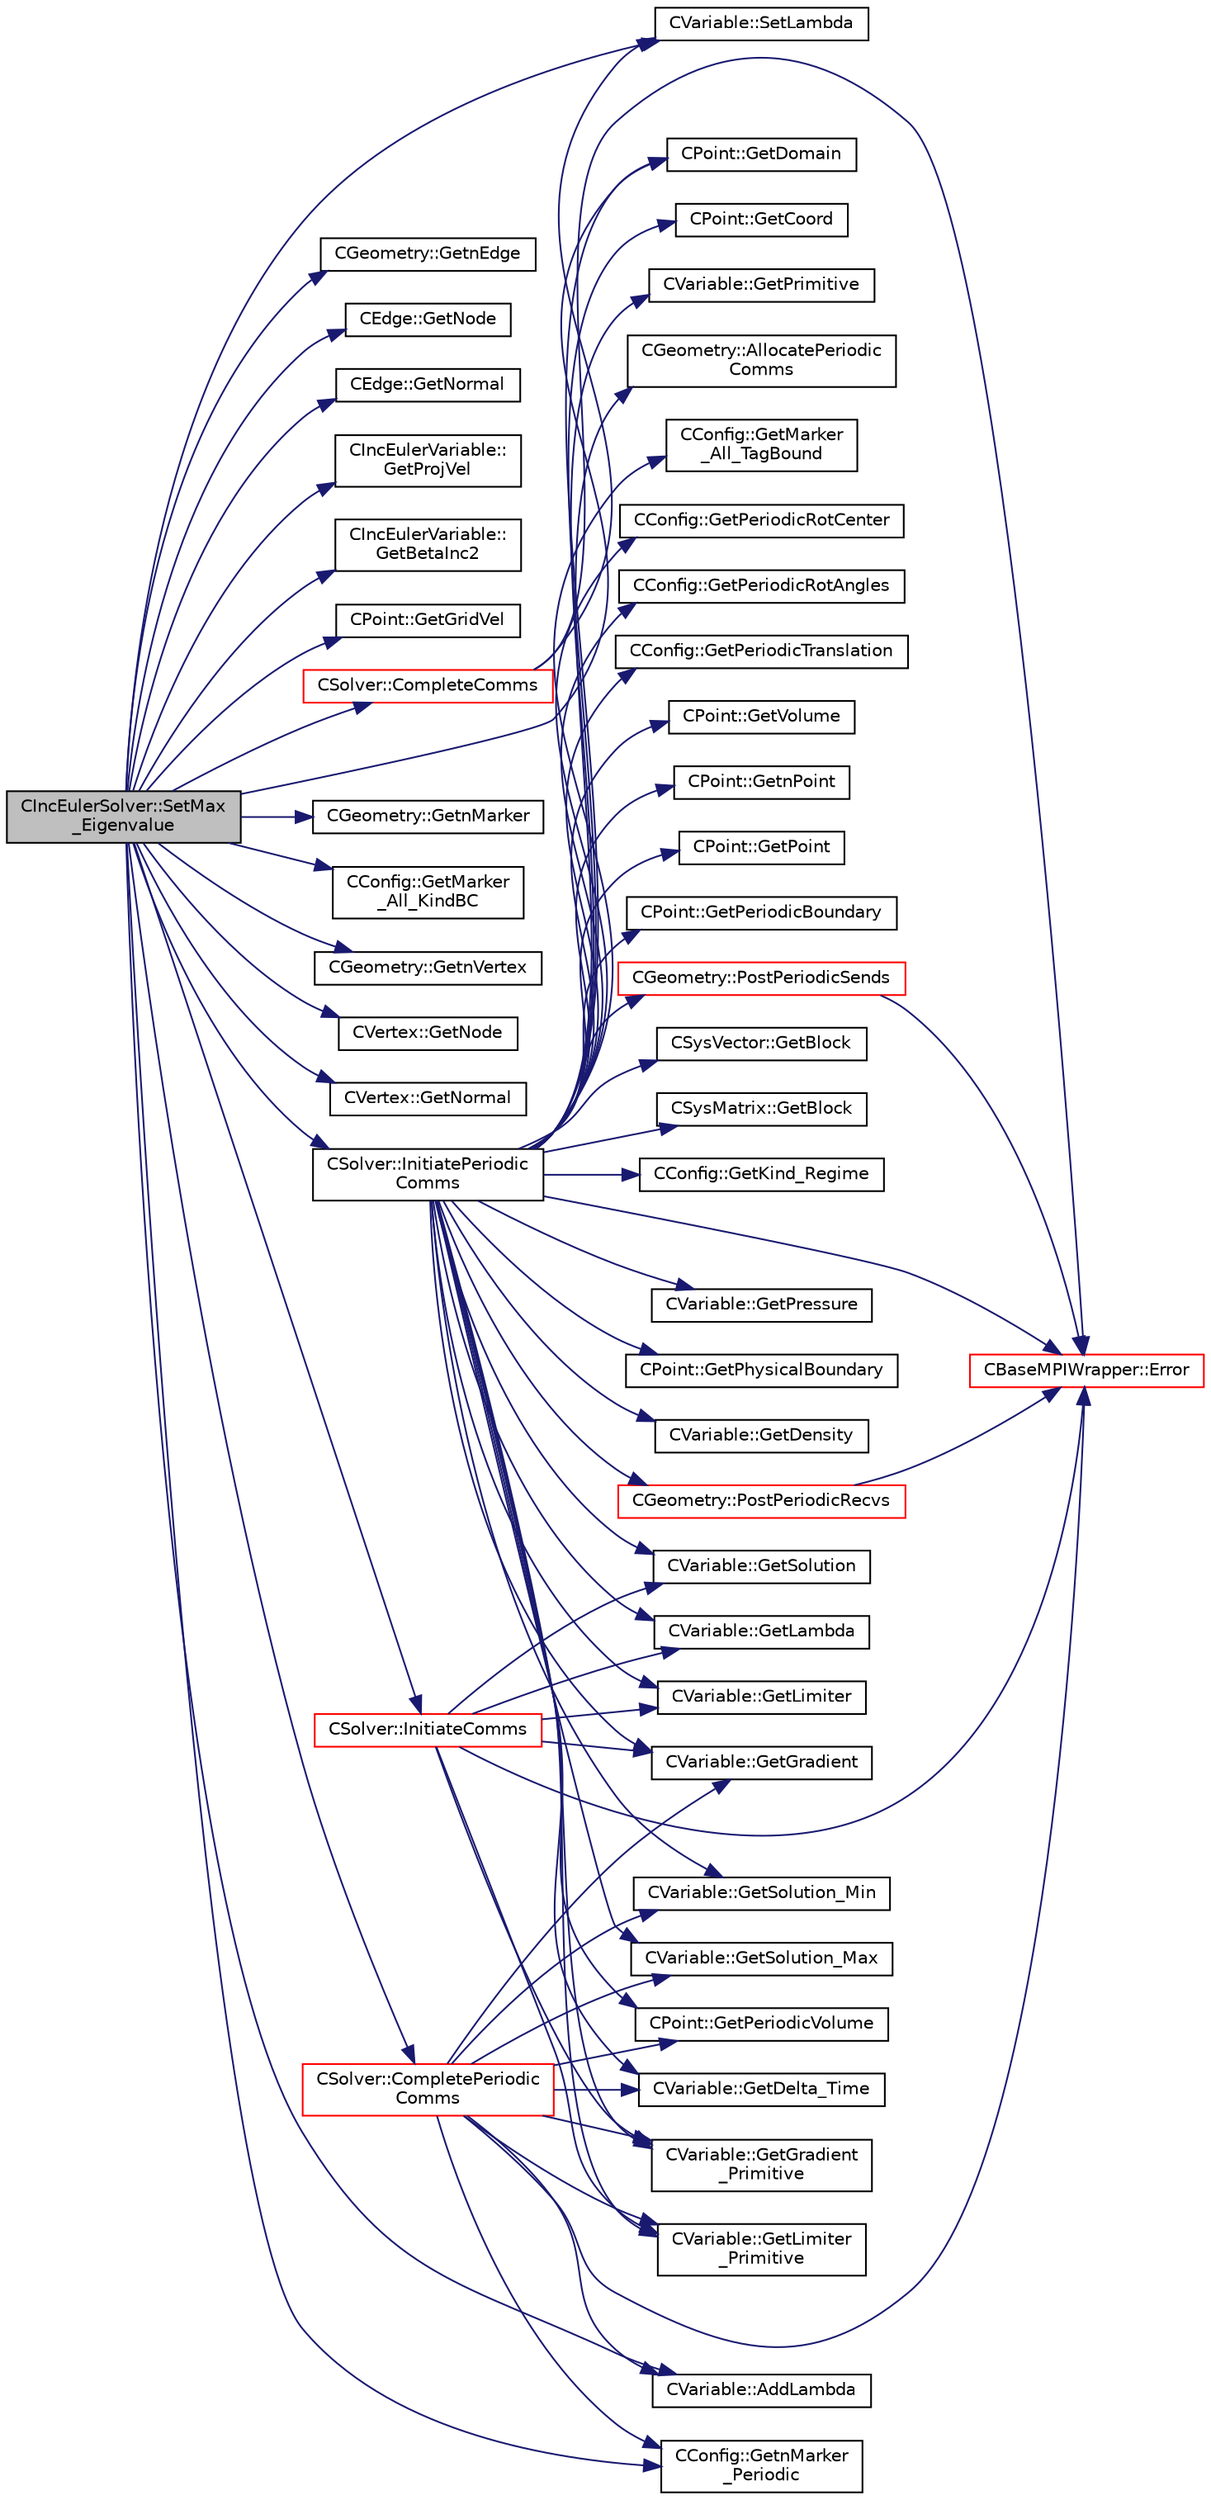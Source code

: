 digraph "CIncEulerSolver::SetMax_Eigenvalue"
{
  edge [fontname="Helvetica",fontsize="10",labelfontname="Helvetica",labelfontsize="10"];
  node [fontname="Helvetica",fontsize="10",shape=record];
  rankdir="LR";
  Node1853 [label="CIncEulerSolver::SetMax\l_Eigenvalue",height=0.2,width=0.4,color="black", fillcolor="grey75", style="filled", fontcolor="black"];
  Node1853 -> Node1854 [color="midnightblue",fontsize="10",style="solid",fontname="Helvetica"];
  Node1854 [label="CVariable::SetLambda",height=0.2,width=0.4,color="black", fillcolor="white", style="filled",URL="$class_c_variable.html#afc0086076d62561f31a39f774c297428",tooltip="Set the value of the spectral radius. "];
  Node1853 -> Node1855 [color="midnightblue",fontsize="10",style="solid",fontname="Helvetica"];
  Node1855 [label="CGeometry::GetnEdge",height=0.2,width=0.4,color="black", fillcolor="white", style="filled",URL="$class_c_geometry.html#a7d6e1e1d1e46da8f55ecbe1a9380530a",tooltip="Get number of edges. "];
  Node1853 -> Node1856 [color="midnightblue",fontsize="10",style="solid",fontname="Helvetica"];
  Node1856 [label="CEdge::GetNode",height=0.2,width=0.4,color="black", fillcolor="white", style="filled",URL="$class_c_edge.html#aee33b61d646e3fe59a4e23284ab1bf33",tooltip="Get the nodes of the edge. "];
  Node1853 -> Node1857 [color="midnightblue",fontsize="10",style="solid",fontname="Helvetica"];
  Node1857 [label="CEdge::GetNormal",height=0.2,width=0.4,color="black", fillcolor="white", style="filled",URL="$class_c_edge.html#ada210a6f0643f444e7e491fc4ed9e662",tooltip="Copy the the normal vector of a face. "];
  Node1853 -> Node1858 [color="midnightblue",fontsize="10",style="solid",fontname="Helvetica"];
  Node1858 [label="CIncEulerVariable::\lGetProjVel",height=0.2,width=0.4,color="black", fillcolor="white", style="filled",URL="$class_c_inc_euler_variable.html#a5be448ff9935d455153f6a3e63163ab2",tooltip="Get the projected velocity in a unitary vector direction (compressible solver). "];
  Node1853 -> Node1859 [color="midnightblue",fontsize="10",style="solid",fontname="Helvetica"];
  Node1859 [label="CIncEulerVariable::\lGetBetaInc2",height=0.2,width=0.4,color="black", fillcolor="white", style="filled",URL="$class_c_inc_euler_variable.html#aadb29c1a48fc3c3209bbafc1dabae27c",tooltip="Get the value of beta squared for the incompressible flow. "];
  Node1853 -> Node1860 [color="midnightblue",fontsize="10",style="solid",fontname="Helvetica"];
  Node1860 [label="CPoint::GetGridVel",height=0.2,width=0.4,color="black", fillcolor="white", style="filled",URL="$class_c_point.html#a62ec636f4a05ac578b582a053e8553f9",tooltip="Get the value of the grid velocity at the point. "];
  Node1853 -> Node1861 [color="midnightblue",fontsize="10",style="solid",fontname="Helvetica"];
  Node1861 [label="CPoint::GetDomain",height=0.2,width=0.4,color="black", fillcolor="white", style="filled",URL="$class_c_point.html#a1d7e22a60d4cfef356af1cba2bab3e55",tooltip="For parallel computation, its indicates if a point must be computed or not. "];
  Node1853 -> Node1862 [color="midnightblue",fontsize="10",style="solid",fontname="Helvetica"];
  Node1862 [label="CVariable::AddLambda",height=0.2,width=0.4,color="black", fillcolor="white", style="filled",URL="$class_c_variable.html#a90383034bdbbf6b9230ecb27b043374f",tooltip="Add the value of the spectral radius. "];
  Node1853 -> Node1863 [color="midnightblue",fontsize="10",style="solid",fontname="Helvetica"];
  Node1863 [label="CGeometry::GetnMarker",height=0.2,width=0.4,color="black", fillcolor="white", style="filled",URL="$class_c_geometry.html#a3c899d1370312702c189a8ee95a63ef7",tooltip="Get number of markers. "];
  Node1853 -> Node1864 [color="midnightblue",fontsize="10",style="solid",fontname="Helvetica"];
  Node1864 [label="CConfig::GetMarker\l_All_KindBC",height=0.2,width=0.4,color="black", fillcolor="white", style="filled",URL="$class_c_config.html#a57d43acc1457d2d27095ce006218862e",tooltip="Get the kind of boundary for each marker. "];
  Node1853 -> Node1865 [color="midnightblue",fontsize="10",style="solid",fontname="Helvetica"];
  Node1865 [label="CGeometry::GetnVertex",height=0.2,width=0.4,color="black", fillcolor="white", style="filled",URL="$class_c_geometry.html#a55427e474834af1941e13750b17975be",tooltip="Get number of vertices. "];
  Node1853 -> Node1866 [color="midnightblue",fontsize="10",style="solid",fontname="Helvetica"];
  Node1866 [label="CVertex::GetNode",height=0.2,width=0.4,color="black", fillcolor="white", style="filled",URL="$class_c_vertex.html#a95c513bf927464157ed96b6c79779a1f",tooltip="Get the node of the vertex. "];
  Node1853 -> Node1867 [color="midnightblue",fontsize="10",style="solid",fontname="Helvetica"];
  Node1867 [label="CVertex::GetNormal",height=0.2,width=0.4,color="black", fillcolor="white", style="filled",URL="$class_c_vertex.html#a0d289163c6f3384822fcb9ae86fc1c39",tooltip="Copy the the normal vector of a face. "];
  Node1853 -> Node1868 [color="midnightblue",fontsize="10",style="solid",fontname="Helvetica"];
  Node1868 [label="CConfig::GetnMarker\l_Periodic",height=0.2,width=0.4,color="black", fillcolor="white", style="filled",URL="$class_c_config.html#acb987cc89f9d201ece1b664c2a2a594d",tooltip="Get the total number of periodic markers. "];
  Node1853 -> Node1869 [color="midnightblue",fontsize="10",style="solid",fontname="Helvetica"];
  Node1869 [label="CSolver::InitiatePeriodic\lComms",height=0.2,width=0.4,color="black", fillcolor="white", style="filled",URL="$class_c_solver.html#aab8e1cac165d11ef85d9dd5588b3ea03",tooltip="Routine to load a solver quantity into the data structures for MPI periodic communication and to laun..."];
  Node1869 -> Node1870 [color="midnightblue",fontsize="10",style="solid",fontname="Helvetica"];
  Node1870 [label="CBaseMPIWrapper::Error",height=0.2,width=0.4,color="red", fillcolor="white", style="filled",URL="$class_c_base_m_p_i_wrapper.html#a04457c47629bda56704e6a8804833eeb"];
  Node1869 -> Node1872 [color="midnightblue",fontsize="10",style="solid",fontname="Helvetica"];
  Node1872 [label="CGeometry::AllocatePeriodic\lComms",height=0.2,width=0.4,color="black", fillcolor="white", style="filled",URL="$class_c_geometry.html#a3c81679606eb3deaf3bd0c4294a80eae",tooltip="Routine to allocate buffers for periodic communications. Also called to dynamically reallocate if not..."];
  Node1869 -> Node1873 [color="midnightblue",fontsize="10",style="solid",fontname="Helvetica"];
  Node1873 [label="CGeometry::PostPeriodicRecvs",height=0.2,width=0.4,color="red", fillcolor="white", style="filled",URL="$class_c_geometry.html#af70a67a8eee173285714b2eb5b819f46",tooltip="Routine to launch non-blocking recvs only for all periodic communication with neighboring partitions..."];
  Node1873 -> Node1870 [color="midnightblue",fontsize="10",style="solid",fontname="Helvetica"];
  Node1869 -> Node1875 [color="midnightblue",fontsize="10",style="solid",fontname="Helvetica"];
  Node1875 [label="CConfig::GetMarker\l_All_TagBound",height=0.2,width=0.4,color="black", fillcolor="white", style="filled",URL="$class_c_config.html#a967e969a3beb24bb6e57d7036af003be",tooltip="Get the index of the surface defined in the geometry file. "];
  Node1869 -> Node1876 [color="midnightblue",fontsize="10",style="solid",fontname="Helvetica"];
  Node1876 [label="CConfig::GetPeriodicRotCenter",height=0.2,width=0.4,color="black", fillcolor="white", style="filled",URL="$class_c_config.html#a69c3c48e964a0d99ed7c0e73c679167a",tooltip="Center of rotation for a rotational periodic boundary. "];
  Node1869 -> Node1877 [color="midnightblue",fontsize="10",style="solid",fontname="Helvetica"];
  Node1877 [label="CConfig::GetPeriodicRotAngles",height=0.2,width=0.4,color="black", fillcolor="white", style="filled",URL="$class_c_config.html#a8b427e418c23b7e25da647fb21024098",tooltip="Angles of rotation for a rotational periodic boundary. "];
  Node1869 -> Node1878 [color="midnightblue",fontsize="10",style="solid",fontname="Helvetica"];
  Node1878 [label="CConfig::GetPeriodicTranslation",height=0.2,width=0.4,color="black", fillcolor="white", style="filled",URL="$class_c_config.html#a5e243bf56db6d47df20d342167350f32",tooltip="Translation vector for a rotational periodic boundary. "];
  Node1869 -> Node1879 [color="midnightblue",fontsize="10",style="solid",fontname="Helvetica"];
  Node1879 [label="CPoint::GetVolume",height=0.2,width=0.4,color="black", fillcolor="white", style="filled",URL="$class_c_point.html#a3c526a15e767c7de9cf163800aa581e5",tooltip="Get area or volume of the control volume. "];
  Node1869 -> Node1880 [color="midnightblue",fontsize="10",style="solid",fontname="Helvetica"];
  Node1880 [label="CPoint::GetPeriodicVolume",height=0.2,width=0.4,color="black", fillcolor="white", style="filled",URL="$class_c_point.html#a2d3f78f1d6fc4783b1d8a0bd10100b38",tooltip="Get the missing component of area or volume for a control volume on a periodic marker. "];
  Node1869 -> Node1881 [color="midnightblue",fontsize="10",style="solid",fontname="Helvetica"];
  Node1881 [label="CPoint::GetnPoint",height=0.2,width=0.4,color="black", fillcolor="white", style="filled",URL="$class_c_point.html#adbb78f3c01711ed0349897f845e3f2d8",tooltip="Get the number of points that compose the control volume. "];
  Node1869 -> Node1882 [color="midnightblue",fontsize="10",style="solid",fontname="Helvetica"];
  Node1882 [label="CPoint::GetPoint",height=0.2,width=0.4,color="black", fillcolor="white", style="filled",URL="$class_c_point.html#aab08fdab4e59c01d822afca5335a86af",tooltip="Get all the points that compose the control volume. "];
  Node1869 -> Node1883 [color="midnightblue",fontsize="10",style="solid",fontname="Helvetica"];
  Node1883 [label="CPoint::GetPeriodicBoundary",height=0.2,width=0.4,color="black", fillcolor="white", style="filled",URL="$class_c_point.html#ac242cdddc7cef6211b26e7c3098895d2",tooltip="Provides information about if a point belongs to a periodic boundary (without MPI). "];
  Node1869 -> Node1884 [color="midnightblue",fontsize="10",style="solid",fontname="Helvetica"];
  Node1884 [label="CSysVector::GetBlock",height=0.2,width=0.4,color="black", fillcolor="white", style="filled",URL="$class_c_sys_vector.html#a0f53b910eb47537bbedcade1fa4b7e5e",tooltip="Get the value of the residual. "];
  Node1869 -> Node1885 [color="midnightblue",fontsize="10",style="solid",fontname="Helvetica"];
  Node1885 [label="CVariable::GetDelta_Time",height=0.2,width=0.4,color="black", fillcolor="white", style="filled",URL="$class_c_variable.html#aef3ea2cd0a87d55835bb2bd332678489",tooltip="Get the value of the time step. "];
  Node1869 -> Node1886 [color="midnightblue",fontsize="10",style="solid",fontname="Helvetica"];
  Node1886 [label="CSysMatrix::GetBlock",height=0.2,width=0.4,color="black", fillcolor="white", style="filled",URL="$class_c_sys_matrix.html#a9ec390e1dd36f2e71ecbac8f73805d57",tooltip="Get a pointer to the start of block \"ij\". "];
  Node1869 -> Node1887 [color="midnightblue",fontsize="10",style="solid",fontname="Helvetica"];
  Node1887 [label="CVariable::GetSolution",height=0.2,width=0.4,color="black", fillcolor="white", style="filled",URL="$class_c_variable.html#a261483e39c23c1de7cb9aea7e917c121",tooltip="Get the solution. "];
  Node1869 -> Node1888 [color="midnightblue",fontsize="10",style="solid",fontname="Helvetica"];
  Node1888 [label="CConfig::GetKind_Regime",height=0.2,width=0.4,color="black", fillcolor="white", style="filled",URL="$class_c_config.html#a66ca7e620390a81cd49cd0a00716128e",tooltip="Governing equations of the flow (it can be different from the run time equation). ..."];
  Node1869 -> Node1889 [color="midnightblue",fontsize="10",style="solid",fontname="Helvetica"];
  Node1889 [label="CVariable::GetPressure",height=0.2,width=0.4,color="black", fillcolor="white", style="filled",URL="$class_c_variable.html#ad08820234eeedeb13105e603af2c67ad",tooltip="A virtual member. "];
  Node1869 -> Node1890 [color="midnightblue",fontsize="10",style="solid",fontname="Helvetica"];
  Node1890 [label="CPoint::GetPhysicalBoundary",height=0.2,width=0.4,color="black", fillcolor="white", style="filled",URL="$class_c_point.html#a4eb5465beab412d0783a22515db2174d",tooltip="Provides information about if a point belong to the physical boundaries (without MPI). "];
  Node1869 -> Node1861 [color="midnightblue",fontsize="10",style="solid",fontname="Helvetica"];
  Node1869 -> Node1891 [color="midnightblue",fontsize="10",style="solid",fontname="Helvetica"];
  Node1891 [label="CVariable::GetLambda",height=0.2,width=0.4,color="black", fillcolor="white", style="filled",URL="$class_c_variable.html#af0b6afbd2666eab791d902f50fc3e869",tooltip="Get the value of the spectral radius. "];
  Node1869 -> Node1892 [color="midnightblue",fontsize="10",style="solid",fontname="Helvetica"];
  Node1892 [label="CVariable::GetDensity",height=0.2,width=0.4,color="black", fillcolor="white", style="filled",URL="$class_c_variable.html#a4892ca545884011b7903a8e35c43b43f",tooltip="A virtual member. "];
  Node1869 -> Node1893 [color="midnightblue",fontsize="10",style="solid",fontname="Helvetica"];
  Node1893 [label="CVariable::GetGradient",height=0.2,width=0.4,color="black", fillcolor="white", style="filled",URL="$class_c_variable.html#a7b58da4a928d622e7c2d4b4db047769d",tooltip="Get the value of the solution gradient. "];
  Node1869 -> Node1894 [color="midnightblue",fontsize="10",style="solid",fontname="Helvetica"];
  Node1894 [label="CVariable::GetGradient\l_Primitive",height=0.2,width=0.4,color="black", fillcolor="white", style="filled",URL="$class_c_variable.html#a8b7f4e020a837b1fe639e8d875f964d5",tooltip="A virtual member. "];
  Node1869 -> Node1895 [color="midnightblue",fontsize="10",style="solid",fontname="Helvetica"];
  Node1895 [label="CPoint::GetCoord",height=0.2,width=0.4,color="black", fillcolor="white", style="filled",URL="$class_c_point.html#a95fe081d22e96e190cb3edcbf0d6525f",tooltip="Get the coordinates dor the control volume. "];
  Node1869 -> Node1896 [color="midnightblue",fontsize="10",style="solid",fontname="Helvetica"];
  Node1896 [label="CVariable::GetPrimitive",height=0.2,width=0.4,color="black", fillcolor="white", style="filled",URL="$class_c_variable.html#abe38982ec51efc8391ef27fc434f37ad",tooltip="A virtual member. "];
  Node1869 -> Node1897 [color="midnightblue",fontsize="10",style="solid",fontname="Helvetica"];
  Node1897 [label="CVariable::GetSolution_Min",height=0.2,width=0.4,color="black", fillcolor="white", style="filled",URL="$class_c_variable.html#adecad935b4b50fe524794f3bbfa7f98a",tooltip="Set the value of the preconditioner Beta. "];
  Node1869 -> Node1898 [color="midnightblue",fontsize="10",style="solid",fontname="Helvetica"];
  Node1898 [label="CVariable::GetSolution_Max",height=0.2,width=0.4,color="black", fillcolor="white", style="filled",URL="$class_c_variable.html#a235abab71725225217916a7c7720fc04",tooltip="Get the value of the min solution. "];
  Node1869 -> Node1899 [color="midnightblue",fontsize="10",style="solid",fontname="Helvetica"];
  Node1899 [label="CVariable::GetLimiter\l_Primitive",height=0.2,width=0.4,color="black", fillcolor="white", style="filled",URL="$class_c_variable.html#a16ceb9b6d42113b37bb6f19652b22ed4",tooltip="A virtual member. "];
  Node1869 -> Node1900 [color="midnightblue",fontsize="10",style="solid",fontname="Helvetica"];
  Node1900 [label="CVariable::GetLimiter",height=0.2,width=0.4,color="black", fillcolor="white", style="filled",URL="$class_c_variable.html#a9575966f5c250fca5f6c6ff4f2dd7558",tooltip="Get the value of the slope limiter. "];
  Node1869 -> Node1901 [color="midnightblue",fontsize="10",style="solid",fontname="Helvetica"];
  Node1901 [label="CGeometry::PostPeriodicSends",height=0.2,width=0.4,color="red", fillcolor="white", style="filled",URL="$class_c_geometry.html#a574f33254a473f4c43c461e624cd2637",tooltip="Routine to launch a single non-blocking send once the buffer is loaded for a periodic commucation..."];
  Node1901 -> Node1870 [color="midnightblue",fontsize="10",style="solid",fontname="Helvetica"];
  Node1853 -> Node1903 [color="midnightblue",fontsize="10",style="solid",fontname="Helvetica"];
  Node1903 [label="CSolver::CompletePeriodic\lComms",height=0.2,width=0.4,color="red", fillcolor="white", style="filled",URL="$class_c_solver.html#a7e77df2076057995213de49d4ca2e7c7",tooltip="Routine to complete the set of non-blocking periodic communications launched by InitiatePeriodicComms..."];
  Node1903 -> Node1868 [color="midnightblue",fontsize="10",style="solid",fontname="Helvetica"];
  Node1903 -> Node1880 [color="midnightblue",fontsize="10",style="solid",fontname="Helvetica"];
  Node1903 -> Node1885 [color="midnightblue",fontsize="10",style="solid",fontname="Helvetica"];
  Node1903 -> Node1862 [color="midnightblue",fontsize="10",style="solid",fontname="Helvetica"];
  Node1903 -> Node1893 [color="midnightblue",fontsize="10",style="solid",fontname="Helvetica"];
  Node1903 -> Node1894 [color="midnightblue",fontsize="10",style="solid",fontname="Helvetica"];
  Node1903 -> Node1897 [color="midnightblue",fontsize="10",style="solid",fontname="Helvetica"];
  Node1903 -> Node1898 [color="midnightblue",fontsize="10",style="solid",fontname="Helvetica"];
  Node1903 -> Node1899 [color="midnightblue",fontsize="10",style="solid",fontname="Helvetica"];
  Node1903 -> Node1870 [color="midnightblue",fontsize="10",style="solid",fontname="Helvetica"];
  Node1853 -> Node1925 [color="midnightblue",fontsize="10",style="solid",fontname="Helvetica"];
  Node1925 [label="CSolver::InitiateComms",height=0.2,width=0.4,color="red", fillcolor="white", style="filled",URL="$class_c_solver.html#a68ef94bc50683bd1f1d750b4a8cb7351",tooltip="Routine to load a solver quantity into the data structures for MPI point-to-point communication and t..."];
  Node1925 -> Node1870 [color="midnightblue",fontsize="10",style="solid",fontname="Helvetica"];
  Node1925 -> Node1887 [color="midnightblue",fontsize="10",style="solid",fontname="Helvetica"];
  Node1925 -> Node1900 [color="midnightblue",fontsize="10",style="solid",fontname="Helvetica"];
  Node1925 -> Node1891 [color="midnightblue",fontsize="10",style="solid",fontname="Helvetica"];
  Node1925 -> Node1893 [color="midnightblue",fontsize="10",style="solid",fontname="Helvetica"];
  Node1925 -> Node1894 [color="midnightblue",fontsize="10",style="solid",fontname="Helvetica"];
  Node1925 -> Node1899 [color="midnightblue",fontsize="10",style="solid",fontname="Helvetica"];
  Node1853 -> Node1945 [color="midnightblue",fontsize="10",style="solid",fontname="Helvetica"];
  Node1945 [label="CSolver::CompleteComms",height=0.2,width=0.4,color="red", fillcolor="white", style="filled",URL="$class_c_solver.html#a8d3046ad54e177f0705a2bff99c1cf16",tooltip="Routine to complete the set of non-blocking communications launched by InitiateComms() and unpacking ..."];
  Node1945 -> Node1854 [color="midnightblue",fontsize="10",style="solid",fontname="Helvetica"];
  Node1945 -> Node1870 [color="midnightblue",fontsize="10",style="solid",fontname="Helvetica"];
}
